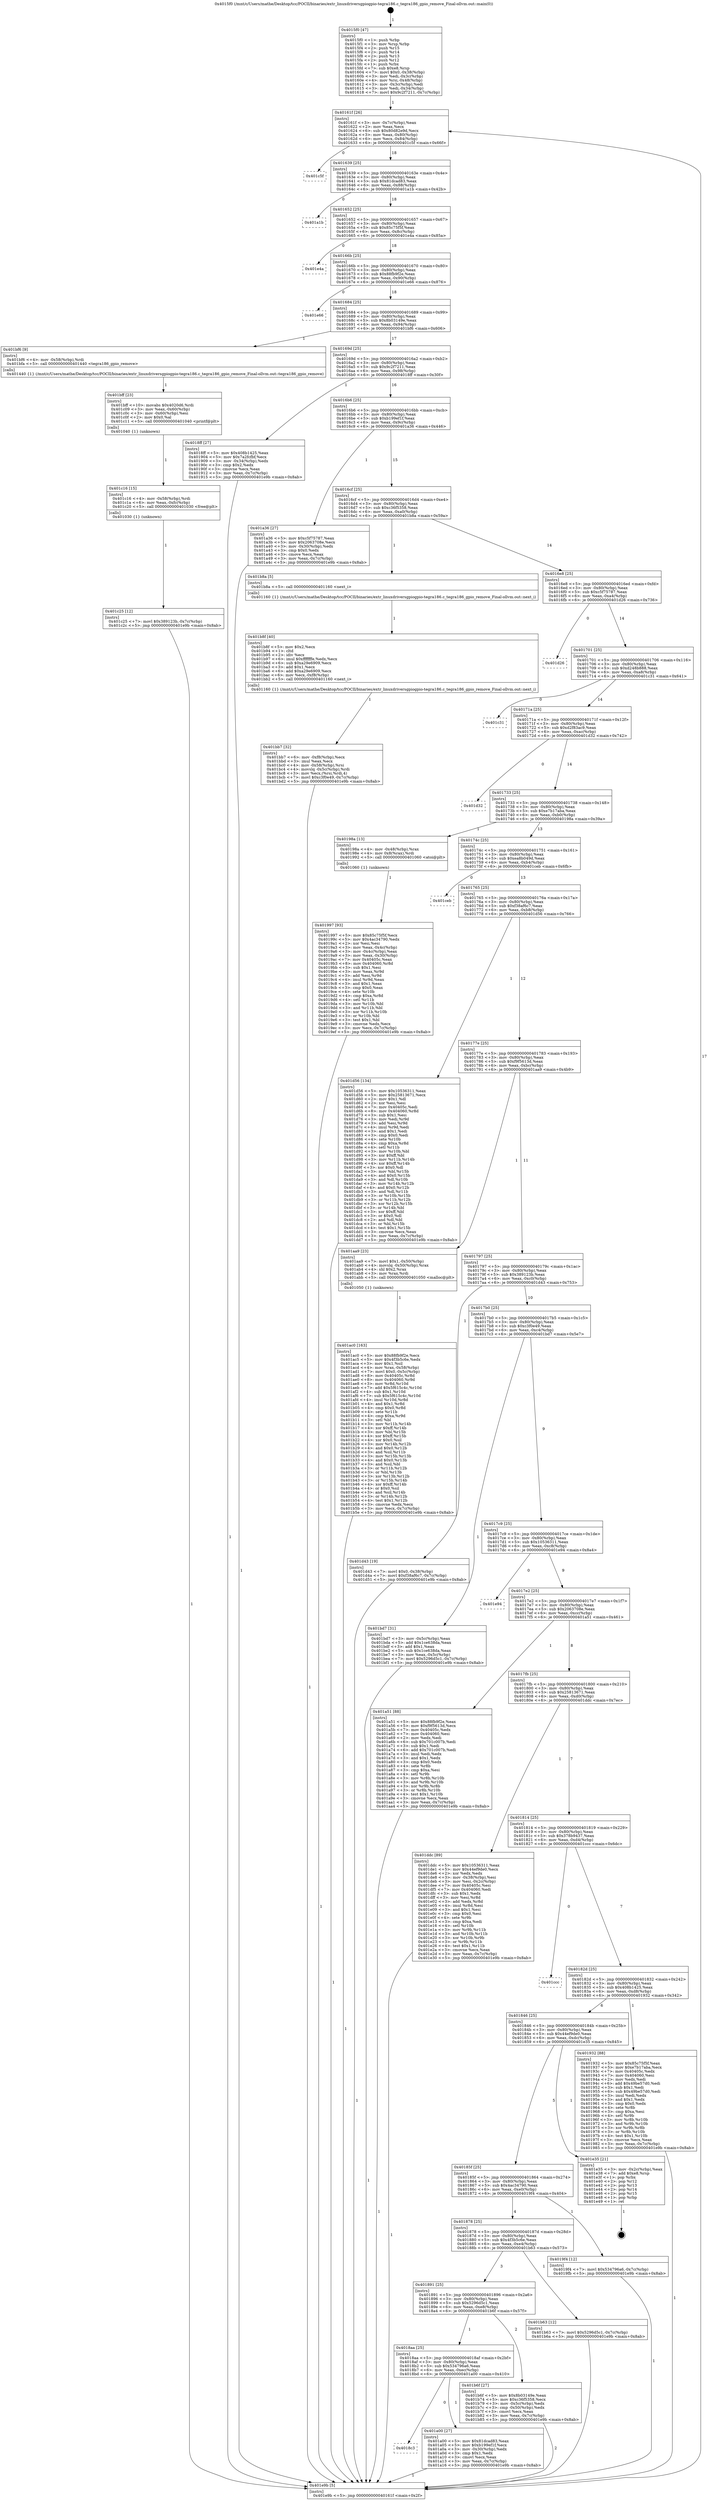 digraph "0x4015f0" {
  label = "0x4015f0 (/mnt/c/Users/mathe/Desktop/tcc/POCII/binaries/extr_linuxdriversgpiogpio-tegra186.c_tegra186_gpio_remove_Final-ollvm.out::main(0))"
  labelloc = "t"
  node[shape=record]

  Entry [label="",width=0.3,height=0.3,shape=circle,fillcolor=black,style=filled]
  "0x40161f" [label="{
     0x40161f [26]\l
     | [instrs]\l
     &nbsp;&nbsp;0x40161f \<+3\>: mov -0x7c(%rbp),%eax\l
     &nbsp;&nbsp;0x401622 \<+2\>: mov %eax,%ecx\l
     &nbsp;&nbsp;0x401624 \<+6\>: sub $0x80d82e9d,%ecx\l
     &nbsp;&nbsp;0x40162a \<+3\>: mov %eax,-0x80(%rbp)\l
     &nbsp;&nbsp;0x40162d \<+6\>: mov %ecx,-0x84(%rbp)\l
     &nbsp;&nbsp;0x401633 \<+6\>: je 0000000000401c5f \<main+0x66f\>\l
  }"]
  "0x401c5f" [label="{
     0x401c5f\l
  }", style=dashed]
  "0x401639" [label="{
     0x401639 [25]\l
     | [instrs]\l
     &nbsp;&nbsp;0x401639 \<+5\>: jmp 000000000040163e \<main+0x4e\>\l
     &nbsp;&nbsp;0x40163e \<+3\>: mov -0x80(%rbp),%eax\l
     &nbsp;&nbsp;0x401641 \<+5\>: sub $0x81dcad83,%eax\l
     &nbsp;&nbsp;0x401646 \<+6\>: mov %eax,-0x88(%rbp)\l
     &nbsp;&nbsp;0x40164c \<+6\>: je 0000000000401a1b \<main+0x42b\>\l
  }"]
  Exit [label="",width=0.3,height=0.3,shape=circle,fillcolor=black,style=filled,peripheries=2]
  "0x401a1b" [label="{
     0x401a1b\l
  }", style=dashed]
  "0x401652" [label="{
     0x401652 [25]\l
     | [instrs]\l
     &nbsp;&nbsp;0x401652 \<+5\>: jmp 0000000000401657 \<main+0x67\>\l
     &nbsp;&nbsp;0x401657 \<+3\>: mov -0x80(%rbp),%eax\l
     &nbsp;&nbsp;0x40165a \<+5\>: sub $0x85c75f5f,%eax\l
     &nbsp;&nbsp;0x40165f \<+6\>: mov %eax,-0x8c(%rbp)\l
     &nbsp;&nbsp;0x401665 \<+6\>: je 0000000000401e4a \<main+0x85a\>\l
  }"]
  "0x401c25" [label="{
     0x401c25 [12]\l
     | [instrs]\l
     &nbsp;&nbsp;0x401c25 \<+7\>: movl $0x389123b,-0x7c(%rbp)\l
     &nbsp;&nbsp;0x401c2c \<+5\>: jmp 0000000000401e9b \<main+0x8ab\>\l
  }"]
  "0x401e4a" [label="{
     0x401e4a\l
  }", style=dashed]
  "0x40166b" [label="{
     0x40166b [25]\l
     | [instrs]\l
     &nbsp;&nbsp;0x40166b \<+5\>: jmp 0000000000401670 \<main+0x80\>\l
     &nbsp;&nbsp;0x401670 \<+3\>: mov -0x80(%rbp),%eax\l
     &nbsp;&nbsp;0x401673 \<+5\>: sub $0x88fb9f2e,%eax\l
     &nbsp;&nbsp;0x401678 \<+6\>: mov %eax,-0x90(%rbp)\l
     &nbsp;&nbsp;0x40167e \<+6\>: je 0000000000401e66 \<main+0x876\>\l
  }"]
  "0x401c16" [label="{
     0x401c16 [15]\l
     | [instrs]\l
     &nbsp;&nbsp;0x401c16 \<+4\>: mov -0x58(%rbp),%rdi\l
     &nbsp;&nbsp;0x401c1a \<+6\>: mov %eax,-0xfc(%rbp)\l
     &nbsp;&nbsp;0x401c20 \<+5\>: call 0000000000401030 \<free@plt\>\l
     | [calls]\l
     &nbsp;&nbsp;0x401030 \{1\} (unknown)\l
  }"]
  "0x401e66" [label="{
     0x401e66\l
  }", style=dashed]
  "0x401684" [label="{
     0x401684 [25]\l
     | [instrs]\l
     &nbsp;&nbsp;0x401684 \<+5\>: jmp 0000000000401689 \<main+0x99\>\l
     &nbsp;&nbsp;0x401689 \<+3\>: mov -0x80(%rbp),%eax\l
     &nbsp;&nbsp;0x40168c \<+5\>: sub $0x8b03149e,%eax\l
     &nbsp;&nbsp;0x401691 \<+6\>: mov %eax,-0x94(%rbp)\l
     &nbsp;&nbsp;0x401697 \<+6\>: je 0000000000401bf6 \<main+0x606\>\l
  }"]
  "0x401bff" [label="{
     0x401bff [23]\l
     | [instrs]\l
     &nbsp;&nbsp;0x401bff \<+10\>: movabs $0x4020d6,%rdi\l
     &nbsp;&nbsp;0x401c09 \<+3\>: mov %eax,-0x60(%rbp)\l
     &nbsp;&nbsp;0x401c0c \<+3\>: mov -0x60(%rbp),%esi\l
     &nbsp;&nbsp;0x401c0f \<+2\>: mov $0x0,%al\l
     &nbsp;&nbsp;0x401c11 \<+5\>: call 0000000000401040 \<printf@plt\>\l
     | [calls]\l
     &nbsp;&nbsp;0x401040 \{1\} (unknown)\l
  }"]
  "0x401bf6" [label="{
     0x401bf6 [9]\l
     | [instrs]\l
     &nbsp;&nbsp;0x401bf6 \<+4\>: mov -0x58(%rbp),%rdi\l
     &nbsp;&nbsp;0x401bfa \<+5\>: call 0000000000401440 \<tegra186_gpio_remove\>\l
     | [calls]\l
     &nbsp;&nbsp;0x401440 \{1\} (/mnt/c/Users/mathe/Desktop/tcc/POCII/binaries/extr_linuxdriversgpiogpio-tegra186.c_tegra186_gpio_remove_Final-ollvm.out::tegra186_gpio_remove)\l
  }"]
  "0x40169d" [label="{
     0x40169d [25]\l
     | [instrs]\l
     &nbsp;&nbsp;0x40169d \<+5\>: jmp 00000000004016a2 \<main+0xb2\>\l
     &nbsp;&nbsp;0x4016a2 \<+3\>: mov -0x80(%rbp),%eax\l
     &nbsp;&nbsp;0x4016a5 \<+5\>: sub $0x9c2f7211,%eax\l
     &nbsp;&nbsp;0x4016aa \<+6\>: mov %eax,-0x98(%rbp)\l
     &nbsp;&nbsp;0x4016b0 \<+6\>: je 00000000004018ff \<main+0x30f\>\l
  }"]
  "0x401bb7" [label="{
     0x401bb7 [32]\l
     | [instrs]\l
     &nbsp;&nbsp;0x401bb7 \<+6\>: mov -0xf8(%rbp),%ecx\l
     &nbsp;&nbsp;0x401bbd \<+3\>: imul %eax,%ecx\l
     &nbsp;&nbsp;0x401bc0 \<+4\>: mov -0x58(%rbp),%rsi\l
     &nbsp;&nbsp;0x401bc4 \<+4\>: movslq -0x5c(%rbp),%rdi\l
     &nbsp;&nbsp;0x401bc8 \<+3\>: mov %ecx,(%rsi,%rdi,4)\l
     &nbsp;&nbsp;0x401bcb \<+7\>: movl $0xc3f0e49,-0x7c(%rbp)\l
     &nbsp;&nbsp;0x401bd2 \<+5\>: jmp 0000000000401e9b \<main+0x8ab\>\l
  }"]
  "0x4018ff" [label="{
     0x4018ff [27]\l
     | [instrs]\l
     &nbsp;&nbsp;0x4018ff \<+5\>: mov $0x408b1425,%eax\l
     &nbsp;&nbsp;0x401904 \<+5\>: mov $0x7a2fcfbf,%ecx\l
     &nbsp;&nbsp;0x401909 \<+3\>: mov -0x34(%rbp),%edx\l
     &nbsp;&nbsp;0x40190c \<+3\>: cmp $0x2,%edx\l
     &nbsp;&nbsp;0x40190f \<+3\>: cmovne %ecx,%eax\l
     &nbsp;&nbsp;0x401912 \<+3\>: mov %eax,-0x7c(%rbp)\l
     &nbsp;&nbsp;0x401915 \<+5\>: jmp 0000000000401e9b \<main+0x8ab\>\l
  }"]
  "0x4016b6" [label="{
     0x4016b6 [25]\l
     | [instrs]\l
     &nbsp;&nbsp;0x4016b6 \<+5\>: jmp 00000000004016bb \<main+0xcb\>\l
     &nbsp;&nbsp;0x4016bb \<+3\>: mov -0x80(%rbp),%eax\l
     &nbsp;&nbsp;0x4016be \<+5\>: sub $0xb199ef1f,%eax\l
     &nbsp;&nbsp;0x4016c3 \<+6\>: mov %eax,-0x9c(%rbp)\l
     &nbsp;&nbsp;0x4016c9 \<+6\>: je 0000000000401a36 \<main+0x446\>\l
  }"]
  "0x401e9b" [label="{
     0x401e9b [5]\l
     | [instrs]\l
     &nbsp;&nbsp;0x401e9b \<+5\>: jmp 000000000040161f \<main+0x2f\>\l
  }"]
  "0x4015f0" [label="{
     0x4015f0 [47]\l
     | [instrs]\l
     &nbsp;&nbsp;0x4015f0 \<+1\>: push %rbp\l
     &nbsp;&nbsp;0x4015f1 \<+3\>: mov %rsp,%rbp\l
     &nbsp;&nbsp;0x4015f4 \<+2\>: push %r15\l
     &nbsp;&nbsp;0x4015f6 \<+2\>: push %r14\l
     &nbsp;&nbsp;0x4015f8 \<+2\>: push %r13\l
     &nbsp;&nbsp;0x4015fa \<+2\>: push %r12\l
     &nbsp;&nbsp;0x4015fc \<+1\>: push %rbx\l
     &nbsp;&nbsp;0x4015fd \<+7\>: sub $0xe8,%rsp\l
     &nbsp;&nbsp;0x401604 \<+7\>: movl $0x0,-0x38(%rbp)\l
     &nbsp;&nbsp;0x40160b \<+3\>: mov %edi,-0x3c(%rbp)\l
     &nbsp;&nbsp;0x40160e \<+4\>: mov %rsi,-0x48(%rbp)\l
     &nbsp;&nbsp;0x401612 \<+3\>: mov -0x3c(%rbp),%edi\l
     &nbsp;&nbsp;0x401615 \<+3\>: mov %edi,-0x34(%rbp)\l
     &nbsp;&nbsp;0x401618 \<+7\>: movl $0x9c2f7211,-0x7c(%rbp)\l
  }"]
  "0x401b8f" [label="{
     0x401b8f [40]\l
     | [instrs]\l
     &nbsp;&nbsp;0x401b8f \<+5\>: mov $0x2,%ecx\l
     &nbsp;&nbsp;0x401b94 \<+1\>: cltd\l
     &nbsp;&nbsp;0x401b95 \<+2\>: idiv %ecx\l
     &nbsp;&nbsp;0x401b97 \<+6\>: imul $0xfffffffe,%edx,%ecx\l
     &nbsp;&nbsp;0x401b9d \<+6\>: sub $0xa29e6909,%ecx\l
     &nbsp;&nbsp;0x401ba3 \<+3\>: add $0x1,%ecx\l
     &nbsp;&nbsp;0x401ba6 \<+6\>: add $0xa29e6909,%ecx\l
     &nbsp;&nbsp;0x401bac \<+6\>: mov %ecx,-0xf8(%rbp)\l
     &nbsp;&nbsp;0x401bb2 \<+5\>: call 0000000000401160 \<next_i\>\l
     | [calls]\l
     &nbsp;&nbsp;0x401160 \{1\} (/mnt/c/Users/mathe/Desktop/tcc/POCII/binaries/extr_linuxdriversgpiogpio-tegra186.c_tegra186_gpio_remove_Final-ollvm.out::next_i)\l
  }"]
  "0x401a36" [label="{
     0x401a36 [27]\l
     | [instrs]\l
     &nbsp;&nbsp;0x401a36 \<+5\>: mov $0xc5f75787,%eax\l
     &nbsp;&nbsp;0x401a3b \<+5\>: mov $0x2063708e,%ecx\l
     &nbsp;&nbsp;0x401a40 \<+3\>: mov -0x30(%rbp),%edx\l
     &nbsp;&nbsp;0x401a43 \<+3\>: cmp $0x0,%edx\l
     &nbsp;&nbsp;0x401a46 \<+3\>: cmove %ecx,%eax\l
     &nbsp;&nbsp;0x401a49 \<+3\>: mov %eax,-0x7c(%rbp)\l
     &nbsp;&nbsp;0x401a4c \<+5\>: jmp 0000000000401e9b \<main+0x8ab\>\l
  }"]
  "0x4016cf" [label="{
     0x4016cf [25]\l
     | [instrs]\l
     &nbsp;&nbsp;0x4016cf \<+5\>: jmp 00000000004016d4 \<main+0xe4\>\l
     &nbsp;&nbsp;0x4016d4 \<+3\>: mov -0x80(%rbp),%eax\l
     &nbsp;&nbsp;0x4016d7 \<+5\>: sub $0xc36f5358,%eax\l
     &nbsp;&nbsp;0x4016dc \<+6\>: mov %eax,-0xa0(%rbp)\l
     &nbsp;&nbsp;0x4016e2 \<+6\>: je 0000000000401b8a \<main+0x59a\>\l
  }"]
  "0x401ac0" [label="{
     0x401ac0 [163]\l
     | [instrs]\l
     &nbsp;&nbsp;0x401ac0 \<+5\>: mov $0x88fb9f2e,%ecx\l
     &nbsp;&nbsp;0x401ac5 \<+5\>: mov $0x4f3b5c6e,%edx\l
     &nbsp;&nbsp;0x401aca \<+3\>: mov $0x1,%sil\l
     &nbsp;&nbsp;0x401acd \<+4\>: mov %rax,-0x58(%rbp)\l
     &nbsp;&nbsp;0x401ad1 \<+7\>: movl $0x0,-0x5c(%rbp)\l
     &nbsp;&nbsp;0x401ad8 \<+8\>: mov 0x40405c,%r8d\l
     &nbsp;&nbsp;0x401ae0 \<+8\>: mov 0x404060,%r9d\l
     &nbsp;&nbsp;0x401ae8 \<+3\>: mov %r8d,%r10d\l
     &nbsp;&nbsp;0x401aeb \<+7\>: add $0x5f615c4c,%r10d\l
     &nbsp;&nbsp;0x401af2 \<+4\>: sub $0x1,%r10d\l
     &nbsp;&nbsp;0x401af6 \<+7\>: sub $0x5f615c4c,%r10d\l
     &nbsp;&nbsp;0x401afd \<+4\>: imul %r10d,%r8d\l
     &nbsp;&nbsp;0x401b01 \<+4\>: and $0x1,%r8d\l
     &nbsp;&nbsp;0x401b05 \<+4\>: cmp $0x0,%r8d\l
     &nbsp;&nbsp;0x401b09 \<+4\>: sete %r11b\l
     &nbsp;&nbsp;0x401b0d \<+4\>: cmp $0xa,%r9d\l
     &nbsp;&nbsp;0x401b11 \<+3\>: setl %bl\l
     &nbsp;&nbsp;0x401b14 \<+3\>: mov %r11b,%r14b\l
     &nbsp;&nbsp;0x401b17 \<+4\>: xor $0xff,%r14b\l
     &nbsp;&nbsp;0x401b1b \<+3\>: mov %bl,%r15b\l
     &nbsp;&nbsp;0x401b1e \<+4\>: xor $0xff,%r15b\l
     &nbsp;&nbsp;0x401b22 \<+4\>: xor $0x0,%sil\l
     &nbsp;&nbsp;0x401b26 \<+3\>: mov %r14b,%r12b\l
     &nbsp;&nbsp;0x401b29 \<+4\>: and $0x0,%r12b\l
     &nbsp;&nbsp;0x401b2d \<+3\>: and %sil,%r11b\l
     &nbsp;&nbsp;0x401b30 \<+3\>: mov %r15b,%r13b\l
     &nbsp;&nbsp;0x401b33 \<+4\>: and $0x0,%r13b\l
     &nbsp;&nbsp;0x401b37 \<+3\>: and %sil,%bl\l
     &nbsp;&nbsp;0x401b3a \<+3\>: or %r11b,%r12b\l
     &nbsp;&nbsp;0x401b3d \<+3\>: or %bl,%r13b\l
     &nbsp;&nbsp;0x401b40 \<+3\>: xor %r13b,%r12b\l
     &nbsp;&nbsp;0x401b43 \<+3\>: or %r15b,%r14b\l
     &nbsp;&nbsp;0x401b46 \<+4\>: xor $0xff,%r14b\l
     &nbsp;&nbsp;0x401b4a \<+4\>: or $0x0,%sil\l
     &nbsp;&nbsp;0x401b4e \<+3\>: and %sil,%r14b\l
     &nbsp;&nbsp;0x401b51 \<+3\>: or %r14b,%r12b\l
     &nbsp;&nbsp;0x401b54 \<+4\>: test $0x1,%r12b\l
     &nbsp;&nbsp;0x401b58 \<+3\>: cmovne %edx,%ecx\l
     &nbsp;&nbsp;0x401b5b \<+3\>: mov %ecx,-0x7c(%rbp)\l
     &nbsp;&nbsp;0x401b5e \<+5\>: jmp 0000000000401e9b \<main+0x8ab\>\l
  }"]
  "0x401b8a" [label="{
     0x401b8a [5]\l
     | [instrs]\l
     &nbsp;&nbsp;0x401b8a \<+5\>: call 0000000000401160 \<next_i\>\l
     | [calls]\l
     &nbsp;&nbsp;0x401160 \{1\} (/mnt/c/Users/mathe/Desktop/tcc/POCII/binaries/extr_linuxdriversgpiogpio-tegra186.c_tegra186_gpio_remove_Final-ollvm.out::next_i)\l
  }"]
  "0x4016e8" [label="{
     0x4016e8 [25]\l
     | [instrs]\l
     &nbsp;&nbsp;0x4016e8 \<+5\>: jmp 00000000004016ed \<main+0xfd\>\l
     &nbsp;&nbsp;0x4016ed \<+3\>: mov -0x80(%rbp),%eax\l
     &nbsp;&nbsp;0x4016f0 \<+5\>: sub $0xc5f75787,%eax\l
     &nbsp;&nbsp;0x4016f5 \<+6\>: mov %eax,-0xa4(%rbp)\l
     &nbsp;&nbsp;0x4016fb \<+6\>: je 0000000000401d26 \<main+0x736\>\l
  }"]
  "0x4018c3" [label="{
     0x4018c3\l
  }", style=dashed]
  "0x401d26" [label="{
     0x401d26\l
  }", style=dashed]
  "0x401701" [label="{
     0x401701 [25]\l
     | [instrs]\l
     &nbsp;&nbsp;0x401701 \<+5\>: jmp 0000000000401706 \<main+0x116\>\l
     &nbsp;&nbsp;0x401706 \<+3\>: mov -0x80(%rbp),%eax\l
     &nbsp;&nbsp;0x401709 \<+5\>: sub $0xd248b888,%eax\l
     &nbsp;&nbsp;0x40170e \<+6\>: mov %eax,-0xa8(%rbp)\l
     &nbsp;&nbsp;0x401714 \<+6\>: je 0000000000401c31 \<main+0x641\>\l
  }"]
  "0x401a00" [label="{
     0x401a00 [27]\l
     | [instrs]\l
     &nbsp;&nbsp;0x401a00 \<+5\>: mov $0x81dcad83,%eax\l
     &nbsp;&nbsp;0x401a05 \<+5\>: mov $0xb199ef1f,%ecx\l
     &nbsp;&nbsp;0x401a0a \<+3\>: mov -0x30(%rbp),%edx\l
     &nbsp;&nbsp;0x401a0d \<+3\>: cmp $0x1,%edx\l
     &nbsp;&nbsp;0x401a10 \<+3\>: cmovl %ecx,%eax\l
     &nbsp;&nbsp;0x401a13 \<+3\>: mov %eax,-0x7c(%rbp)\l
     &nbsp;&nbsp;0x401a16 \<+5\>: jmp 0000000000401e9b \<main+0x8ab\>\l
  }"]
  "0x401c31" [label="{
     0x401c31\l
  }", style=dashed]
  "0x40171a" [label="{
     0x40171a [25]\l
     | [instrs]\l
     &nbsp;&nbsp;0x40171a \<+5\>: jmp 000000000040171f \<main+0x12f\>\l
     &nbsp;&nbsp;0x40171f \<+3\>: mov -0x80(%rbp),%eax\l
     &nbsp;&nbsp;0x401722 \<+5\>: sub $0xd2f83ac9,%eax\l
     &nbsp;&nbsp;0x401727 \<+6\>: mov %eax,-0xac(%rbp)\l
     &nbsp;&nbsp;0x40172d \<+6\>: je 0000000000401d32 \<main+0x742\>\l
  }"]
  "0x4018aa" [label="{
     0x4018aa [25]\l
     | [instrs]\l
     &nbsp;&nbsp;0x4018aa \<+5\>: jmp 00000000004018af \<main+0x2bf\>\l
     &nbsp;&nbsp;0x4018af \<+3\>: mov -0x80(%rbp),%eax\l
     &nbsp;&nbsp;0x4018b2 \<+5\>: sub $0x534796a6,%eax\l
     &nbsp;&nbsp;0x4018b7 \<+6\>: mov %eax,-0xec(%rbp)\l
     &nbsp;&nbsp;0x4018bd \<+6\>: je 0000000000401a00 \<main+0x410\>\l
  }"]
  "0x401d32" [label="{
     0x401d32\l
  }", style=dashed]
  "0x401733" [label="{
     0x401733 [25]\l
     | [instrs]\l
     &nbsp;&nbsp;0x401733 \<+5\>: jmp 0000000000401738 \<main+0x148\>\l
     &nbsp;&nbsp;0x401738 \<+3\>: mov -0x80(%rbp),%eax\l
     &nbsp;&nbsp;0x40173b \<+5\>: sub $0xe7b17aba,%eax\l
     &nbsp;&nbsp;0x401740 \<+6\>: mov %eax,-0xb0(%rbp)\l
     &nbsp;&nbsp;0x401746 \<+6\>: je 000000000040198a \<main+0x39a\>\l
  }"]
  "0x401b6f" [label="{
     0x401b6f [27]\l
     | [instrs]\l
     &nbsp;&nbsp;0x401b6f \<+5\>: mov $0x8b03149e,%eax\l
     &nbsp;&nbsp;0x401b74 \<+5\>: mov $0xc36f5358,%ecx\l
     &nbsp;&nbsp;0x401b79 \<+3\>: mov -0x5c(%rbp),%edx\l
     &nbsp;&nbsp;0x401b7c \<+3\>: cmp -0x50(%rbp),%edx\l
     &nbsp;&nbsp;0x401b7f \<+3\>: cmovl %ecx,%eax\l
     &nbsp;&nbsp;0x401b82 \<+3\>: mov %eax,-0x7c(%rbp)\l
     &nbsp;&nbsp;0x401b85 \<+5\>: jmp 0000000000401e9b \<main+0x8ab\>\l
  }"]
  "0x40198a" [label="{
     0x40198a [13]\l
     | [instrs]\l
     &nbsp;&nbsp;0x40198a \<+4\>: mov -0x48(%rbp),%rax\l
     &nbsp;&nbsp;0x40198e \<+4\>: mov 0x8(%rax),%rdi\l
     &nbsp;&nbsp;0x401992 \<+5\>: call 0000000000401060 \<atoi@plt\>\l
     | [calls]\l
     &nbsp;&nbsp;0x401060 \{1\} (unknown)\l
  }"]
  "0x40174c" [label="{
     0x40174c [25]\l
     | [instrs]\l
     &nbsp;&nbsp;0x40174c \<+5\>: jmp 0000000000401751 \<main+0x161\>\l
     &nbsp;&nbsp;0x401751 \<+3\>: mov -0x80(%rbp),%eax\l
     &nbsp;&nbsp;0x401754 \<+5\>: sub $0xea8b049d,%eax\l
     &nbsp;&nbsp;0x401759 \<+6\>: mov %eax,-0xb4(%rbp)\l
     &nbsp;&nbsp;0x40175f \<+6\>: je 0000000000401ceb \<main+0x6fb\>\l
  }"]
  "0x401891" [label="{
     0x401891 [25]\l
     | [instrs]\l
     &nbsp;&nbsp;0x401891 \<+5\>: jmp 0000000000401896 \<main+0x2a6\>\l
     &nbsp;&nbsp;0x401896 \<+3\>: mov -0x80(%rbp),%eax\l
     &nbsp;&nbsp;0x401899 \<+5\>: sub $0x5296d5c1,%eax\l
     &nbsp;&nbsp;0x40189e \<+6\>: mov %eax,-0xe8(%rbp)\l
     &nbsp;&nbsp;0x4018a4 \<+6\>: je 0000000000401b6f \<main+0x57f\>\l
  }"]
  "0x401ceb" [label="{
     0x401ceb\l
  }", style=dashed]
  "0x401765" [label="{
     0x401765 [25]\l
     | [instrs]\l
     &nbsp;&nbsp;0x401765 \<+5\>: jmp 000000000040176a \<main+0x17a\>\l
     &nbsp;&nbsp;0x40176a \<+3\>: mov -0x80(%rbp),%eax\l
     &nbsp;&nbsp;0x40176d \<+5\>: sub $0xf38af6c7,%eax\l
     &nbsp;&nbsp;0x401772 \<+6\>: mov %eax,-0xb8(%rbp)\l
     &nbsp;&nbsp;0x401778 \<+6\>: je 0000000000401d56 \<main+0x766\>\l
  }"]
  "0x401b63" [label="{
     0x401b63 [12]\l
     | [instrs]\l
     &nbsp;&nbsp;0x401b63 \<+7\>: movl $0x5296d5c1,-0x7c(%rbp)\l
     &nbsp;&nbsp;0x401b6a \<+5\>: jmp 0000000000401e9b \<main+0x8ab\>\l
  }"]
  "0x401d56" [label="{
     0x401d56 [134]\l
     | [instrs]\l
     &nbsp;&nbsp;0x401d56 \<+5\>: mov $0x10536311,%eax\l
     &nbsp;&nbsp;0x401d5b \<+5\>: mov $0x25813671,%ecx\l
     &nbsp;&nbsp;0x401d60 \<+2\>: mov $0x1,%dl\l
     &nbsp;&nbsp;0x401d62 \<+2\>: xor %esi,%esi\l
     &nbsp;&nbsp;0x401d64 \<+7\>: mov 0x40405c,%edi\l
     &nbsp;&nbsp;0x401d6b \<+8\>: mov 0x404060,%r8d\l
     &nbsp;&nbsp;0x401d73 \<+3\>: sub $0x1,%esi\l
     &nbsp;&nbsp;0x401d76 \<+3\>: mov %edi,%r9d\l
     &nbsp;&nbsp;0x401d79 \<+3\>: add %esi,%r9d\l
     &nbsp;&nbsp;0x401d7c \<+4\>: imul %r9d,%edi\l
     &nbsp;&nbsp;0x401d80 \<+3\>: and $0x1,%edi\l
     &nbsp;&nbsp;0x401d83 \<+3\>: cmp $0x0,%edi\l
     &nbsp;&nbsp;0x401d86 \<+4\>: sete %r10b\l
     &nbsp;&nbsp;0x401d8a \<+4\>: cmp $0xa,%r8d\l
     &nbsp;&nbsp;0x401d8e \<+4\>: setl %r11b\l
     &nbsp;&nbsp;0x401d92 \<+3\>: mov %r10b,%bl\l
     &nbsp;&nbsp;0x401d95 \<+3\>: xor $0xff,%bl\l
     &nbsp;&nbsp;0x401d98 \<+3\>: mov %r11b,%r14b\l
     &nbsp;&nbsp;0x401d9b \<+4\>: xor $0xff,%r14b\l
     &nbsp;&nbsp;0x401d9f \<+3\>: xor $0x0,%dl\l
     &nbsp;&nbsp;0x401da2 \<+3\>: mov %bl,%r15b\l
     &nbsp;&nbsp;0x401da5 \<+4\>: and $0x0,%r15b\l
     &nbsp;&nbsp;0x401da9 \<+3\>: and %dl,%r10b\l
     &nbsp;&nbsp;0x401dac \<+3\>: mov %r14b,%r12b\l
     &nbsp;&nbsp;0x401daf \<+4\>: and $0x0,%r12b\l
     &nbsp;&nbsp;0x401db3 \<+3\>: and %dl,%r11b\l
     &nbsp;&nbsp;0x401db6 \<+3\>: or %r10b,%r15b\l
     &nbsp;&nbsp;0x401db9 \<+3\>: or %r11b,%r12b\l
     &nbsp;&nbsp;0x401dbc \<+3\>: xor %r12b,%r15b\l
     &nbsp;&nbsp;0x401dbf \<+3\>: or %r14b,%bl\l
     &nbsp;&nbsp;0x401dc2 \<+3\>: xor $0xff,%bl\l
     &nbsp;&nbsp;0x401dc5 \<+3\>: or $0x0,%dl\l
     &nbsp;&nbsp;0x401dc8 \<+2\>: and %dl,%bl\l
     &nbsp;&nbsp;0x401dca \<+3\>: or %bl,%r15b\l
     &nbsp;&nbsp;0x401dcd \<+4\>: test $0x1,%r15b\l
     &nbsp;&nbsp;0x401dd1 \<+3\>: cmovne %ecx,%eax\l
     &nbsp;&nbsp;0x401dd4 \<+3\>: mov %eax,-0x7c(%rbp)\l
     &nbsp;&nbsp;0x401dd7 \<+5\>: jmp 0000000000401e9b \<main+0x8ab\>\l
  }"]
  "0x40177e" [label="{
     0x40177e [25]\l
     | [instrs]\l
     &nbsp;&nbsp;0x40177e \<+5\>: jmp 0000000000401783 \<main+0x193\>\l
     &nbsp;&nbsp;0x401783 \<+3\>: mov -0x80(%rbp),%eax\l
     &nbsp;&nbsp;0x401786 \<+5\>: sub $0xf9f5613d,%eax\l
     &nbsp;&nbsp;0x40178b \<+6\>: mov %eax,-0xbc(%rbp)\l
     &nbsp;&nbsp;0x401791 \<+6\>: je 0000000000401aa9 \<main+0x4b9\>\l
  }"]
  "0x401878" [label="{
     0x401878 [25]\l
     | [instrs]\l
     &nbsp;&nbsp;0x401878 \<+5\>: jmp 000000000040187d \<main+0x28d\>\l
     &nbsp;&nbsp;0x40187d \<+3\>: mov -0x80(%rbp),%eax\l
     &nbsp;&nbsp;0x401880 \<+5\>: sub $0x4f3b5c6e,%eax\l
     &nbsp;&nbsp;0x401885 \<+6\>: mov %eax,-0xe4(%rbp)\l
     &nbsp;&nbsp;0x40188b \<+6\>: je 0000000000401b63 \<main+0x573\>\l
  }"]
  "0x401aa9" [label="{
     0x401aa9 [23]\l
     | [instrs]\l
     &nbsp;&nbsp;0x401aa9 \<+7\>: movl $0x1,-0x50(%rbp)\l
     &nbsp;&nbsp;0x401ab0 \<+4\>: movslq -0x50(%rbp),%rax\l
     &nbsp;&nbsp;0x401ab4 \<+4\>: shl $0x2,%rax\l
     &nbsp;&nbsp;0x401ab8 \<+3\>: mov %rax,%rdi\l
     &nbsp;&nbsp;0x401abb \<+5\>: call 0000000000401050 \<malloc@plt\>\l
     | [calls]\l
     &nbsp;&nbsp;0x401050 \{1\} (unknown)\l
  }"]
  "0x401797" [label="{
     0x401797 [25]\l
     | [instrs]\l
     &nbsp;&nbsp;0x401797 \<+5\>: jmp 000000000040179c \<main+0x1ac\>\l
     &nbsp;&nbsp;0x40179c \<+3\>: mov -0x80(%rbp),%eax\l
     &nbsp;&nbsp;0x40179f \<+5\>: sub $0x389123b,%eax\l
     &nbsp;&nbsp;0x4017a4 \<+6\>: mov %eax,-0xc0(%rbp)\l
     &nbsp;&nbsp;0x4017aa \<+6\>: je 0000000000401d43 \<main+0x753\>\l
  }"]
  "0x4019f4" [label="{
     0x4019f4 [12]\l
     | [instrs]\l
     &nbsp;&nbsp;0x4019f4 \<+7\>: movl $0x534796a6,-0x7c(%rbp)\l
     &nbsp;&nbsp;0x4019fb \<+5\>: jmp 0000000000401e9b \<main+0x8ab\>\l
  }"]
  "0x401d43" [label="{
     0x401d43 [19]\l
     | [instrs]\l
     &nbsp;&nbsp;0x401d43 \<+7\>: movl $0x0,-0x38(%rbp)\l
     &nbsp;&nbsp;0x401d4a \<+7\>: movl $0xf38af6c7,-0x7c(%rbp)\l
     &nbsp;&nbsp;0x401d51 \<+5\>: jmp 0000000000401e9b \<main+0x8ab\>\l
  }"]
  "0x4017b0" [label="{
     0x4017b0 [25]\l
     | [instrs]\l
     &nbsp;&nbsp;0x4017b0 \<+5\>: jmp 00000000004017b5 \<main+0x1c5\>\l
     &nbsp;&nbsp;0x4017b5 \<+3\>: mov -0x80(%rbp),%eax\l
     &nbsp;&nbsp;0x4017b8 \<+5\>: sub $0xc3f0e49,%eax\l
     &nbsp;&nbsp;0x4017bd \<+6\>: mov %eax,-0xc4(%rbp)\l
     &nbsp;&nbsp;0x4017c3 \<+6\>: je 0000000000401bd7 \<main+0x5e7\>\l
  }"]
  "0x40185f" [label="{
     0x40185f [25]\l
     | [instrs]\l
     &nbsp;&nbsp;0x40185f \<+5\>: jmp 0000000000401864 \<main+0x274\>\l
     &nbsp;&nbsp;0x401864 \<+3\>: mov -0x80(%rbp),%eax\l
     &nbsp;&nbsp;0x401867 \<+5\>: sub $0x4ac34790,%eax\l
     &nbsp;&nbsp;0x40186c \<+6\>: mov %eax,-0xe0(%rbp)\l
     &nbsp;&nbsp;0x401872 \<+6\>: je 00000000004019f4 \<main+0x404\>\l
  }"]
  "0x401bd7" [label="{
     0x401bd7 [31]\l
     | [instrs]\l
     &nbsp;&nbsp;0x401bd7 \<+3\>: mov -0x5c(%rbp),%eax\l
     &nbsp;&nbsp;0x401bda \<+5\>: add $0x1ce638da,%eax\l
     &nbsp;&nbsp;0x401bdf \<+3\>: add $0x1,%eax\l
     &nbsp;&nbsp;0x401be2 \<+5\>: sub $0x1ce638da,%eax\l
     &nbsp;&nbsp;0x401be7 \<+3\>: mov %eax,-0x5c(%rbp)\l
     &nbsp;&nbsp;0x401bea \<+7\>: movl $0x5296d5c1,-0x7c(%rbp)\l
     &nbsp;&nbsp;0x401bf1 \<+5\>: jmp 0000000000401e9b \<main+0x8ab\>\l
  }"]
  "0x4017c9" [label="{
     0x4017c9 [25]\l
     | [instrs]\l
     &nbsp;&nbsp;0x4017c9 \<+5\>: jmp 00000000004017ce \<main+0x1de\>\l
     &nbsp;&nbsp;0x4017ce \<+3\>: mov -0x80(%rbp),%eax\l
     &nbsp;&nbsp;0x4017d1 \<+5\>: sub $0x10536311,%eax\l
     &nbsp;&nbsp;0x4017d6 \<+6\>: mov %eax,-0xc8(%rbp)\l
     &nbsp;&nbsp;0x4017dc \<+6\>: je 0000000000401e94 \<main+0x8a4\>\l
  }"]
  "0x401e35" [label="{
     0x401e35 [21]\l
     | [instrs]\l
     &nbsp;&nbsp;0x401e35 \<+3\>: mov -0x2c(%rbp),%eax\l
     &nbsp;&nbsp;0x401e38 \<+7\>: add $0xe8,%rsp\l
     &nbsp;&nbsp;0x401e3f \<+1\>: pop %rbx\l
     &nbsp;&nbsp;0x401e40 \<+2\>: pop %r12\l
     &nbsp;&nbsp;0x401e42 \<+2\>: pop %r13\l
     &nbsp;&nbsp;0x401e44 \<+2\>: pop %r14\l
     &nbsp;&nbsp;0x401e46 \<+2\>: pop %r15\l
     &nbsp;&nbsp;0x401e48 \<+1\>: pop %rbp\l
     &nbsp;&nbsp;0x401e49 \<+1\>: ret\l
  }"]
  "0x401e94" [label="{
     0x401e94\l
  }", style=dashed]
  "0x4017e2" [label="{
     0x4017e2 [25]\l
     | [instrs]\l
     &nbsp;&nbsp;0x4017e2 \<+5\>: jmp 00000000004017e7 \<main+0x1f7\>\l
     &nbsp;&nbsp;0x4017e7 \<+3\>: mov -0x80(%rbp),%eax\l
     &nbsp;&nbsp;0x4017ea \<+5\>: sub $0x2063708e,%eax\l
     &nbsp;&nbsp;0x4017ef \<+6\>: mov %eax,-0xcc(%rbp)\l
     &nbsp;&nbsp;0x4017f5 \<+6\>: je 0000000000401a51 \<main+0x461\>\l
  }"]
  "0x401997" [label="{
     0x401997 [93]\l
     | [instrs]\l
     &nbsp;&nbsp;0x401997 \<+5\>: mov $0x85c75f5f,%ecx\l
     &nbsp;&nbsp;0x40199c \<+5\>: mov $0x4ac34790,%edx\l
     &nbsp;&nbsp;0x4019a1 \<+2\>: xor %esi,%esi\l
     &nbsp;&nbsp;0x4019a3 \<+3\>: mov %eax,-0x4c(%rbp)\l
     &nbsp;&nbsp;0x4019a6 \<+3\>: mov -0x4c(%rbp),%eax\l
     &nbsp;&nbsp;0x4019a9 \<+3\>: mov %eax,-0x30(%rbp)\l
     &nbsp;&nbsp;0x4019ac \<+7\>: mov 0x40405c,%eax\l
     &nbsp;&nbsp;0x4019b3 \<+8\>: mov 0x404060,%r8d\l
     &nbsp;&nbsp;0x4019bb \<+3\>: sub $0x1,%esi\l
     &nbsp;&nbsp;0x4019be \<+3\>: mov %eax,%r9d\l
     &nbsp;&nbsp;0x4019c1 \<+3\>: add %esi,%r9d\l
     &nbsp;&nbsp;0x4019c4 \<+4\>: imul %r9d,%eax\l
     &nbsp;&nbsp;0x4019c8 \<+3\>: and $0x1,%eax\l
     &nbsp;&nbsp;0x4019cb \<+3\>: cmp $0x0,%eax\l
     &nbsp;&nbsp;0x4019ce \<+4\>: sete %r10b\l
     &nbsp;&nbsp;0x4019d2 \<+4\>: cmp $0xa,%r8d\l
     &nbsp;&nbsp;0x4019d6 \<+4\>: setl %r11b\l
     &nbsp;&nbsp;0x4019da \<+3\>: mov %r10b,%bl\l
     &nbsp;&nbsp;0x4019dd \<+3\>: and %r11b,%bl\l
     &nbsp;&nbsp;0x4019e0 \<+3\>: xor %r11b,%r10b\l
     &nbsp;&nbsp;0x4019e3 \<+3\>: or %r10b,%bl\l
     &nbsp;&nbsp;0x4019e6 \<+3\>: test $0x1,%bl\l
     &nbsp;&nbsp;0x4019e9 \<+3\>: cmovne %edx,%ecx\l
     &nbsp;&nbsp;0x4019ec \<+3\>: mov %ecx,-0x7c(%rbp)\l
     &nbsp;&nbsp;0x4019ef \<+5\>: jmp 0000000000401e9b \<main+0x8ab\>\l
  }"]
  "0x401a51" [label="{
     0x401a51 [88]\l
     | [instrs]\l
     &nbsp;&nbsp;0x401a51 \<+5\>: mov $0x88fb9f2e,%eax\l
     &nbsp;&nbsp;0x401a56 \<+5\>: mov $0xf9f5613d,%ecx\l
     &nbsp;&nbsp;0x401a5b \<+7\>: mov 0x40405c,%edx\l
     &nbsp;&nbsp;0x401a62 \<+7\>: mov 0x404060,%esi\l
     &nbsp;&nbsp;0x401a69 \<+2\>: mov %edx,%edi\l
     &nbsp;&nbsp;0x401a6b \<+6\>: sub $0x701c007b,%edi\l
     &nbsp;&nbsp;0x401a71 \<+3\>: sub $0x1,%edi\l
     &nbsp;&nbsp;0x401a74 \<+6\>: add $0x701c007b,%edi\l
     &nbsp;&nbsp;0x401a7a \<+3\>: imul %edi,%edx\l
     &nbsp;&nbsp;0x401a7d \<+3\>: and $0x1,%edx\l
     &nbsp;&nbsp;0x401a80 \<+3\>: cmp $0x0,%edx\l
     &nbsp;&nbsp;0x401a83 \<+4\>: sete %r8b\l
     &nbsp;&nbsp;0x401a87 \<+3\>: cmp $0xa,%esi\l
     &nbsp;&nbsp;0x401a8a \<+4\>: setl %r9b\l
     &nbsp;&nbsp;0x401a8e \<+3\>: mov %r8b,%r10b\l
     &nbsp;&nbsp;0x401a91 \<+3\>: and %r9b,%r10b\l
     &nbsp;&nbsp;0x401a94 \<+3\>: xor %r9b,%r8b\l
     &nbsp;&nbsp;0x401a97 \<+3\>: or %r8b,%r10b\l
     &nbsp;&nbsp;0x401a9a \<+4\>: test $0x1,%r10b\l
     &nbsp;&nbsp;0x401a9e \<+3\>: cmovne %ecx,%eax\l
     &nbsp;&nbsp;0x401aa1 \<+3\>: mov %eax,-0x7c(%rbp)\l
     &nbsp;&nbsp;0x401aa4 \<+5\>: jmp 0000000000401e9b \<main+0x8ab\>\l
  }"]
  "0x4017fb" [label="{
     0x4017fb [25]\l
     | [instrs]\l
     &nbsp;&nbsp;0x4017fb \<+5\>: jmp 0000000000401800 \<main+0x210\>\l
     &nbsp;&nbsp;0x401800 \<+3\>: mov -0x80(%rbp),%eax\l
     &nbsp;&nbsp;0x401803 \<+5\>: sub $0x25813671,%eax\l
     &nbsp;&nbsp;0x401808 \<+6\>: mov %eax,-0xd0(%rbp)\l
     &nbsp;&nbsp;0x40180e \<+6\>: je 0000000000401ddc \<main+0x7ec\>\l
  }"]
  "0x401846" [label="{
     0x401846 [25]\l
     | [instrs]\l
     &nbsp;&nbsp;0x401846 \<+5\>: jmp 000000000040184b \<main+0x25b\>\l
     &nbsp;&nbsp;0x40184b \<+3\>: mov -0x80(%rbp),%eax\l
     &nbsp;&nbsp;0x40184e \<+5\>: sub $0x44ef9de0,%eax\l
     &nbsp;&nbsp;0x401853 \<+6\>: mov %eax,-0xdc(%rbp)\l
     &nbsp;&nbsp;0x401859 \<+6\>: je 0000000000401e35 \<main+0x845\>\l
  }"]
  "0x401ddc" [label="{
     0x401ddc [89]\l
     | [instrs]\l
     &nbsp;&nbsp;0x401ddc \<+5\>: mov $0x10536311,%eax\l
     &nbsp;&nbsp;0x401de1 \<+5\>: mov $0x44ef9de0,%ecx\l
     &nbsp;&nbsp;0x401de6 \<+2\>: xor %edx,%edx\l
     &nbsp;&nbsp;0x401de8 \<+3\>: mov -0x38(%rbp),%esi\l
     &nbsp;&nbsp;0x401deb \<+3\>: mov %esi,-0x2c(%rbp)\l
     &nbsp;&nbsp;0x401dee \<+7\>: mov 0x40405c,%esi\l
     &nbsp;&nbsp;0x401df5 \<+7\>: mov 0x404060,%edi\l
     &nbsp;&nbsp;0x401dfc \<+3\>: sub $0x1,%edx\l
     &nbsp;&nbsp;0x401dff \<+3\>: mov %esi,%r8d\l
     &nbsp;&nbsp;0x401e02 \<+3\>: add %edx,%r8d\l
     &nbsp;&nbsp;0x401e05 \<+4\>: imul %r8d,%esi\l
     &nbsp;&nbsp;0x401e09 \<+3\>: and $0x1,%esi\l
     &nbsp;&nbsp;0x401e0c \<+3\>: cmp $0x0,%esi\l
     &nbsp;&nbsp;0x401e0f \<+4\>: sete %r9b\l
     &nbsp;&nbsp;0x401e13 \<+3\>: cmp $0xa,%edi\l
     &nbsp;&nbsp;0x401e16 \<+4\>: setl %r10b\l
     &nbsp;&nbsp;0x401e1a \<+3\>: mov %r9b,%r11b\l
     &nbsp;&nbsp;0x401e1d \<+3\>: and %r10b,%r11b\l
     &nbsp;&nbsp;0x401e20 \<+3\>: xor %r10b,%r9b\l
     &nbsp;&nbsp;0x401e23 \<+3\>: or %r9b,%r11b\l
     &nbsp;&nbsp;0x401e26 \<+4\>: test $0x1,%r11b\l
     &nbsp;&nbsp;0x401e2a \<+3\>: cmovne %ecx,%eax\l
     &nbsp;&nbsp;0x401e2d \<+3\>: mov %eax,-0x7c(%rbp)\l
     &nbsp;&nbsp;0x401e30 \<+5\>: jmp 0000000000401e9b \<main+0x8ab\>\l
  }"]
  "0x401814" [label="{
     0x401814 [25]\l
     | [instrs]\l
     &nbsp;&nbsp;0x401814 \<+5\>: jmp 0000000000401819 \<main+0x229\>\l
     &nbsp;&nbsp;0x401819 \<+3\>: mov -0x80(%rbp),%eax\l
     &nbsp;&nbsp;0x40181c \<+5\>: sub $0x378b9437,%eax\l
     &nbsp;&nbsp;0x401821 \<+6\>: mov %eax,-0xd4(%rbp)\l
     &nbsp;&nbsp;0x401827 \<+6\>: je 0000000000401ccc \<main+0x6dc\>\l
  }"]
  "0x401932" [label="{
     0x401932 [88]\l
     | [instrs]\l
     &nbsp;&nbsp;0x401932 \<+5\>: mov $0x85c75f5f,%eax\l
     &nbsp;&nbsp;0x401937 \<+5\>: mov $0xe7b17aba,%ecx\l
     &nbsp;&nbsp;0x40193c \<+7\>: mov 0x40405c,%edx\l
     &nbsp;&nbsp;0x401943 \<+7\>: mov 0x404060,%esi\l
     &nbsp;&nbsp;0x40194a \<+2\>: mov %edx,%edi\l
     &nbsp;&nbsp;0x40194c \<+6\>: add $0x49be57d0,%edi\l
     &nbsp;&nbsp;0x401952 \<+3\>: sub $0x1,%edi\l
     &nbsp;&nbsp;0x401955 \<+6\>: sub $0x49be57d0,%edi\l
     &nbsp;&nbsp;0x40195b \<+3\>: imul %edi,%edx\l
     &nbsp;&nbsp;0x40195e \<+3\>: and $0x1,%edx\l
     &nbsp;&nbsp;0x401961 \<+3\>: cmp $0x0,%edx\l
     &nbsp;&nbsp;0x401964 \<+4\>: sete %r8b\l
     &nbsp;&nbsp;0x401968 \<+3\>: cmp $0xa,%esi\l
     &nbsp;&nbsp;0x40196b \<+4\>: setl %r9b\l
     &nbsp;&nbsp;0x40196f \<+3\>: mov %r8b,%r10b\l
     &nbsp;&nbsp;0x401972 \<+3\>: and %r9b,%r10b\l
     &nbsp;&nbsp;0x401975 \<+3\>: xor %r9b,%r8b\l
     &nbsp;&nbsp;0x401978 \<+3\>: or %r8b,%r10b\l
     &nbsp;&nbsp;0x40197b \<+4\>: test $0x1,%r10b\l
     &nbsp;&nbsp;0x40197f \<+3\>: cmovne %ecx,%eax\l
     &nbsp;&nbsp;0x401982 \<+3\>: mov %eax,-0x7c(%rbp)\l
     &nbsp;&nbsp;0x401985 \<+5\>: jmp 0000000000401e9b \<main+0x8ab\>\l
  }"]
  "0x401ccc" [label="{
     0x401ccc\l
  }", style=dashed]
  "0x40182d" [label="{
     0x40182d [25]\l
     | [instrs]\l
     &nbsp;&nbsp;0x40182d \<+5\>: jmp 0000000000401832 \<main+0x242\>\l
     &nbsp;&nbsp;0x401832 \<+3\>: mov -0x80(%rbp),%eax\l
     &nbsp;&nbsp;0x401835 \<+5\>: sub $0x408b1425,%eax\l
     &nbsp;&nbsp;0x40183a \<+6\>: mov %eax,-0xd8(%rbp)\l
     &nbsp;&nbsp;0x401840 \<+6\>: je 0000000000401932 \<main+0x342\>\l
  }"]
  Entry -> "0x4015f0" [label=" 1"]
  "0x40161f" -> "0x401c5f" [label=" 0"]
  "0x40161f" -> "0x401639" [label=" 18"]
  "0x401e35" -> Exit [label=" 1"]
  "0x401639" -> "0x401a1b" [label=" 0"]
  "0x401639" -> "0x401652" [label=" 18"]
  "0x401ddc" -> "0x401e9b" [label=" 1"]
  "0x401652" -> "0x401e4a" [label=" 0"]
  "0x401652" -> "0x40166b" [label=" 18"]
  "0x401d56" -> "0x401e9b" [label=" 1"]
  "0x40166b" -> "0x401e66" [label=" 0"]
  "0x40166b" -> "0x401684" [label=" 18"]
  "0x401d43" -> "0x401e9b" [label=" 1"]
  "0x401684" -> "0x401bf6" [label=" 1"]
  "0x401684" -> "0x40169d" [label=" 17"]
  "0x401c25" -> "0x401e9b" [label=" 1"]
  "0x40169d" -> "0x4018ff" [label=" 1"]
  "0x40169d" -> "0x4016b6" [label=" 16"]
  "0x4018ff" -> "0x401e9b" [label=" 1"]
  "0x4015f0" -> "0x40161f" [label=" 1"]
  "0x401e9b" -> "0x40161f" [label=" 17"]
  "0x401c16" -> "0x401c25" [label=" 1"]
  "0x4016b6" -> "0x401a36" [label=" 1"]
  "0x4016b6" -> "0x4016cf" [label=" 15"]
  "0x401bff" -> "0x401c16" [label=" 1"]
  "0x4016cf" -> "0x401b8a" [label=" 1"]
  "0x4016cf" -> "0x4016e8" [label=" 14"]
  "0x401bf6" -> "0x401bff" [label=" 1"]
  "0x4016e8" -> "0x401d26" [label=" 0"]
  "0x4016e8" -> "0x401701" [label=" 14"]
  "0x401bd7" -> "0x401e9b" [label=" 1"]
  "0x401701" -> "0x401c31" [label=" 0"]
  "0x401701" -> "0x40171a" [label=" 14"]
  "0x401bb7" -> "0x401e9b" [label=" 1"]
  "0x40171a" -> "0x401d32" [label=" 0"]
  "0x40171a" -> "0x401733" [label=" 14"]
  "0x401b8a" -> "0x401b8f" [label=" 1"]
  "0x401733" -> "0x40198a" [label=" 1"]
  "0x401733" -> "0x40174c" [label=" 13"]
  "0x401b6f" -> "0x401e9b" [label=" 2"]
  "0x40174c" -> "0x401ceb" [label=" 0"]
  "0x40174c" -> "0x401765" [label=" 13"]
  "0x401ac0" -> "0x401e9b" [label=" 1"]
  "0x401765" -> "0x401d56" [label=" 1"]
  "0x401765" -> "0x40177e" [label=" 12"]
  "0x401aa9" -> "0x401ac0" [label=" 1"]
  "0x40177e" -> "0x401aa9" [label=" 1"]
  "0x40177e" -> "0x401797" [label=" 11"]
  "0x401a36" -> "0x401e9b" [label=" 1"]
  "0x401797" -> "0x401d43" [label=" 1"]
  "0x401797" -> "0x4017b0" [label=" 10"]
  "0x401a00" -> "0x401e9b" [label=" 1"]
  "0x4017b0" -> "0x401bd7" [label=" 1"]
  "0x4017b0" -> "0x4017c9" [label=" 9"]
  "0x4018aa" -> "0x401a00" [label=" 1"]
  "0x4017c9" -> "0x401e94" [label=" 0"]
  "0x4017c9" -> "0x4017e2" [label=" 9"]
  "0x401b8f" -> "0x401bb7" [label=" 1"]
  "0x4017e2" -> "0x401a51" [label=" 1"]
  "0x4017e2" -> "0x4017fb" [label=" 8"]
  "0x401891" -> "0x401b6f" [label=" 2"]
  "0x4017fb" -> "0x401ddc" [label=" 1"]
  "0x4017fb" -> "0x401814" [label=" 7"]
  "0x401b63" -> "0x401e9b" [label=" 1"]
  "0x401814" -> "0x401ccc" [label=" 0"]
  "0x401814" -> "0x40182d" [label=" 7"]
  "0x401878" -> "0x401891" [label=" 3"]
  "0x40182d" -> "0x401932" [label=" 1"]
  "0x40182d" -> "0x401846" [label=" 6"]
  "0x401932" -> "0x401e9b" [label=" 1"]
  "0x40198a" -> "0x401997" [label=" 1"]
  "0x401997" -> "0x401e9b" [label=" 1"]
  "0x401891" -> "0x4018aa" [label=" 1"]
  "0x401846" -> "0x401e35" [label=" 1"]
  "0x401846" -> "0x40185f" [label=" 5"]
  "0x4018aa" -> "0x4018c3" [label=" 0"]
  "0x40185f" -> "0x4019f4" [label=" 1"]
  "0x40185f" -> "0x401878" [label=" 4"]
  "0x4019f4" -> "0x401e9b" [label=" 1"]
  "0x401a51" -> "0x401e9b" [label=" 1"]
  "0x401878" -> "0x401b63" [label=" 1"]
}
